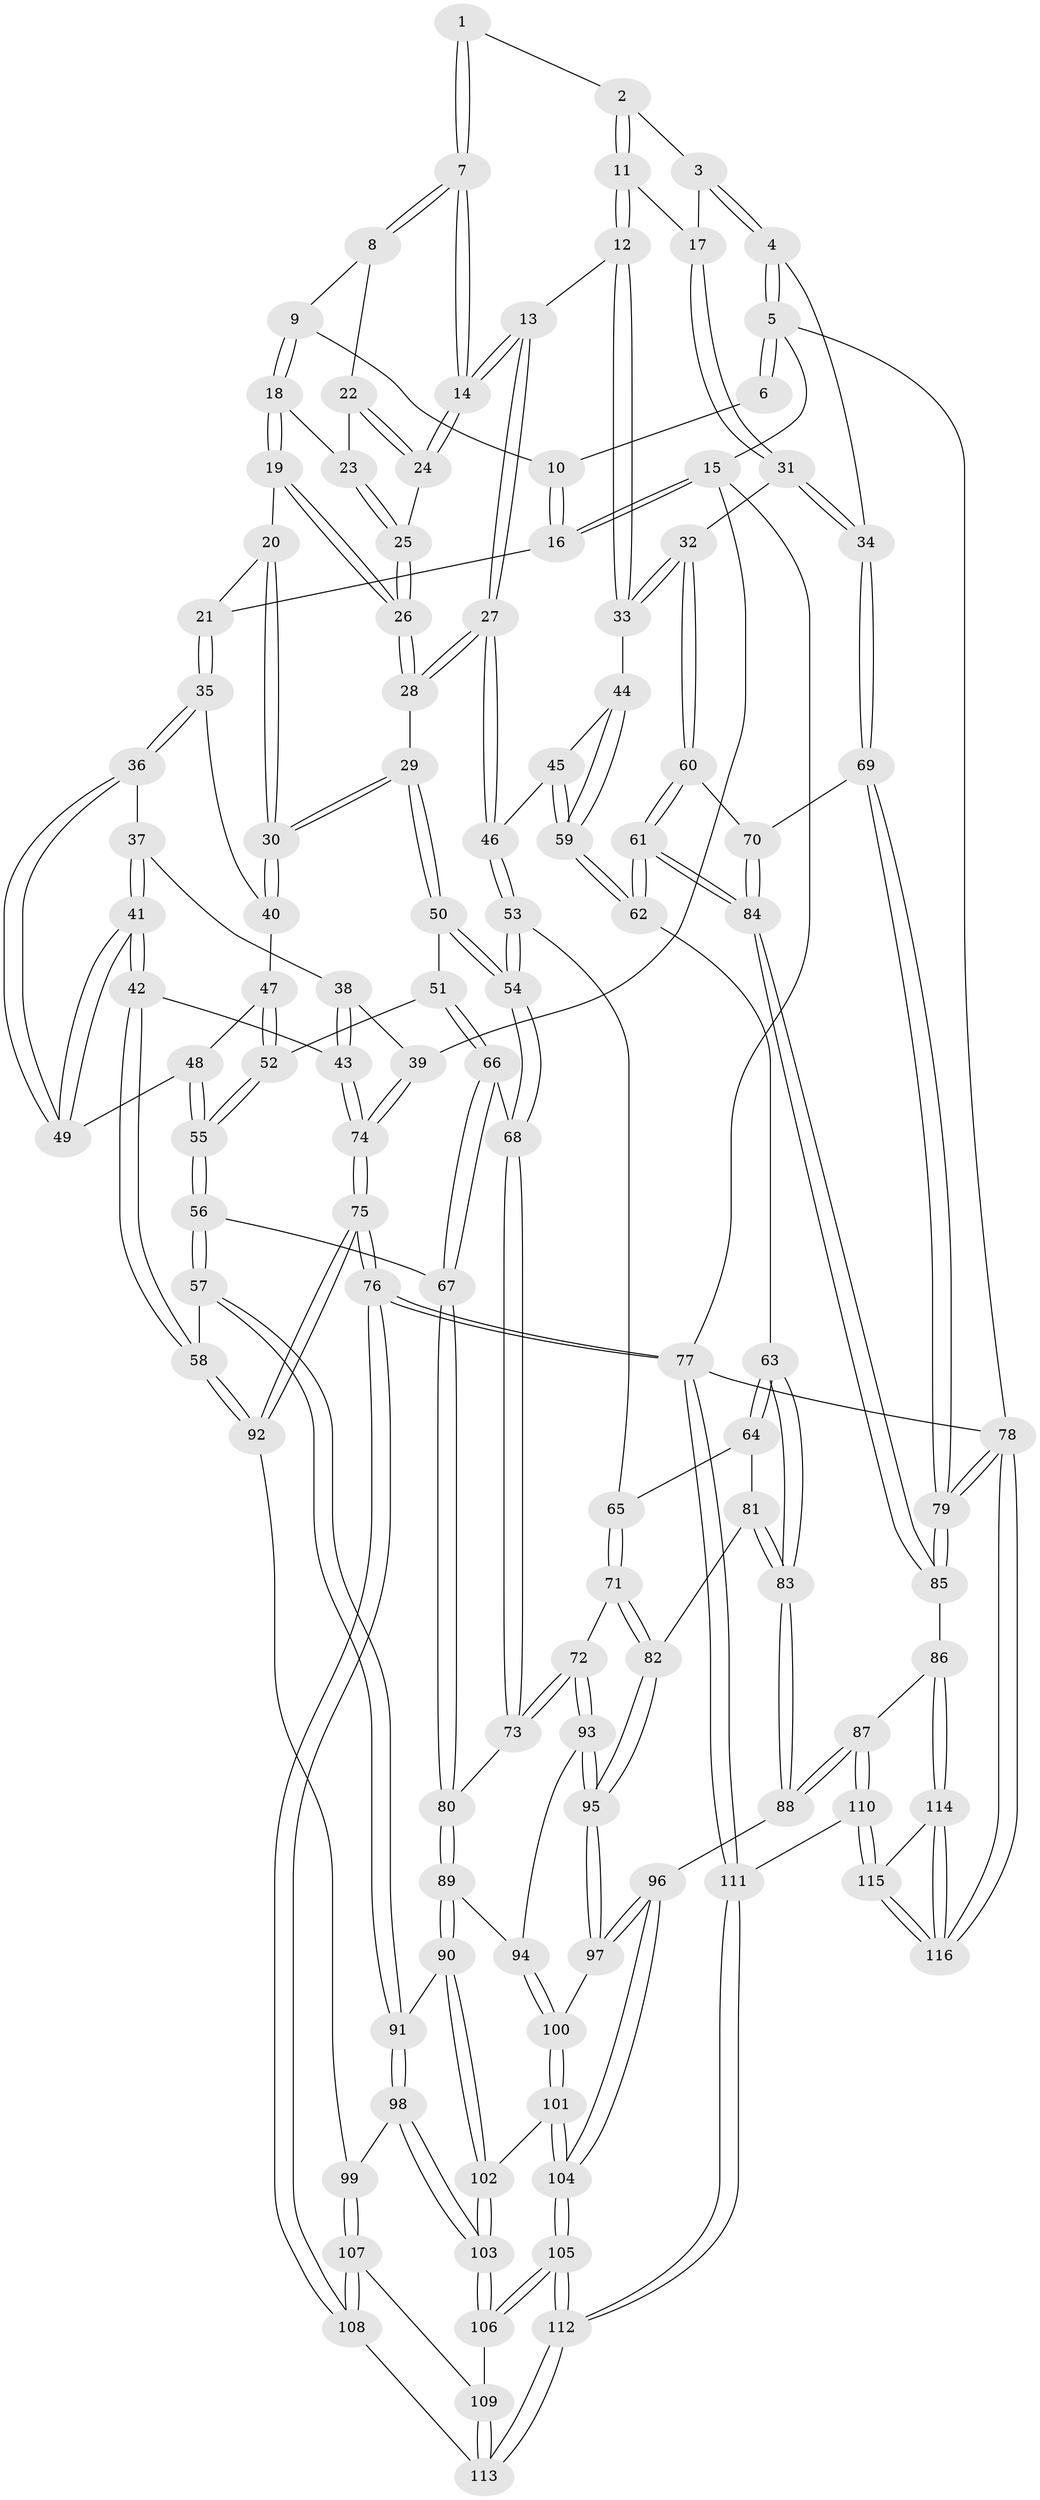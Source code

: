 // Generated by graph-tools (version 1.1) at 2025/27/03/09/25 03:27:05]
// undirected, 116 vertices, 287 edges
graph export_dot {
graph [start="1"]
  node [color=gray90,style=filled];
  1 [pos="+0.7443989698553636+0"];
  2 [pos="+0.8017186001807943+0"];
  3 [pos="+0.8864766511902746+0.04932324915454088"];
  4 [pos="+1+0.06897145319824698"];
  5 [pos="+1+0"];
  6 [pos="+0.7391716064622227+0"];
  7 [pos="+0.6869338637533267+0.03326977465865284"];
  8 [pos="+0.5842586170995684+0.05187962446896241"];
  9 [pos="+0.3611360109181604+0"];
  10 [pos="+0.33047883832244274+0"];
  11 [pos="+0.8225785744265043+0.17363762826324766"];
  12 [pos="+0.7460223222337427+0.20503437956112466"];
  13 [pos="+0.6988304401525498+0.20284745409953142"];
  14 [pos="+0.6831003989703672+0.1489077008206748"];
  15 [pos="+0+0"];
  16 [pos="+0+0"];
  17 [pos="+0.8789749583444739+0.170680483560156"];
  18 [pos="+0.377503695504056+0"];
  19 [pos="+0.3750737111305407+0.12776032531633738"];
  20 [pos="+0.34502421655195925+0.1724273580285186"];
  21 [pos="+0.18791142481388198+0.1678079698709063"];
  22 [pos="+0.5408306772506425+0.08254418026304332"];
  23 [pos="+0.5034624878550892+0.09136334228300011"];
  24 [pos="+0.6102395227843023+0.13568467416366237"];
  25 [pos="+0.5008663559474861+0.15036344248008143"];
  26 [pos="+0.4915892633281141+0.173094284051656"];
  27 [pos="+0.6362064368925681+0.291664626513252"];
  28 [pos="+0.49680970530924207+0.21481723720697946"];
  29 [pos="+0.39507886541662085+0.2816477156160648"];
  30 [pos="+0.3893294814637745+0.27724456756926097"];
  31 [pos="+0.9383240705014319+0.20094641811351785"];
  32 [pos="+0.8946066833125086+0.34513026863764296"];
  33 [pos="+0.8644944265405015+0.33794629653332164"];
  34 [pos="+1+0.07986231369471074"];
  35 [pos="+0.18827222640888258+0.17468419156699982"];
  36 [pos="+0.14123499749816096+0.28053100995092495"];
  37 [pos="+0.05913933733010586+0.2844600314809739"];
  38 [pos="+0.045866793901493653+0.28096462743007966"];
  39 [pos="+0+0"];
  40 [pos="+0.26784069451731446+0.2791693663903929"];
  41 [pos="+0.09315849461141644+0.4330772397512086"];
  42 [pos="+0.07493828388664381+0.4709389992868199"];
  43 [pos="+0.007343831485802462+0.468057027525879"];
  44 [pos="+0.8117940759644451+0.355721288669691"];
  45 [pos="+0.7428284909123941+0.3591422453492972"];
  46 [pos="+0.6359580285809556+0.29820928986222334"];
  47 [pos="+0.2591178731977315+0.31235349896845"];
  48 [pos="+0.18229630077823689+0.3467973776084857"];
  49 [pos="+0.15212120472949203+0.34227369812024416"];
  50 [pos="+0.40353417858623775+0.34642680185906555"];
  51 [pos="+0.40278481379500236+0.34713816187413393"];
  52 [pos="+0.2862241036966562+0.37896614210942803"];
  53 [pos="+0.6294531702019693+0.3115619298136328"];
  54 [pos="+0.4672516910806214+0.379563526002642"];
  55 [pos="+0.2620658509832843+0.41765453838031946"];
  56 [pos="+0.2529050575927359+0.4957569243828835"];
  57 [pos="+0.17576020426536057+0.5297807241733407"];
  58 [pos="+0.13525818969078568+0.5148388277736035"];
  59 [pos="+0.7695900322644782+0.4992290541719866"];
  60 [pos="+0.9541177478114786+0.43200686328794585"];
  61 [pos="+0.8265487514256062+0.5136191166053986"];
  62 [pos="+0.7697435200003718+0.5032284372537734"];
  63 [pos="+0.7665172052148473+0.5041420377845527"];
  64 [pos="+0.7066322007943286+0.495231462969866"];
  65 [pos="+0.6297413915496207+0.3337742061206658"];
  66 [pos="+0.35973837626604394+0.47109657186844467"];
  67 [pos="+0.3317633425798893+0.5137603697357506"];
  68 [pos="+0.48392622309742983+0.44929857270346313"];
  69 [pos="+1+0.45931730997596265"];
  70 [pos="+0.9991998073515883+0.44341449518892767"];
  71 [pos="+0.5490973496197549+0.526024427569502"];
  72 [pos="+0.5340124502251427+0.5227314256041753"];
  73 [pos="+0.5134445910863881+0.5066219767721329"];
  74 [pos="+0+0.4868698632972837"];
  75 [pos="+0+0.6444196568399108"];
  76 [pos="+0+1"];
  77 [pos="+0+1"];
  78 [pos="+1+1"];
  79 [pos="+1+0.8173309659432453"];
  80 [pos="+0.34102071946362333+0.5237474065917106"];
  81 [pos="+0.6520592585196762+0.5231711150420868"];
  82 [pos="+0.5592959507591673+0.5344622838221127"];
  83 [pos="+0.7059203492222457+0.6783717177614303"];
  84 [pos="+0.8767509860998096+0.7173620957924448"];
  85 [pos="+0.8796309424232718+0.7572364447126414"];
  86 [pos="+0.8648593936824618+0.7632018157230552"];
  87 [pos="+0.7162034821959792+0.7379025760385378"];
  88 [pos="+0.7009559896445285+0.7325135020099044"];
  89 [pos="+0.36133909553276455+0.5848199696123841"];
  90 [pos="+0.3146260833514897+0.6779926214753711"];
  91 [pos="+0.19901088385392715+0.6330995934791519"];
  92 [pos="+0.05245865198684626+0.6680727215383604"];
  93 [pos="+0.43901987989175156+0.61134407186382"];
  94 [pos="+0.43518618037405926+0.6142378992720645"];
  95 [pos="+0.5818558402911026+0.6559008662773794"];
  96 [pos="+0.6806063604213054+0.7345256939162743"];
  97 [pos="+0.5843718333601903+0.6658437544980331"];
  98 [pos="+0.1604597627153054+0.7067522303164812"];
  99 [pos="+0.13401121428325993+0.7402368204780325"];
  100 [pos="+0.45665443176984294+0.7157121313826721"];
  101 [pos="+0.4483673098226103+0.7282119160605278"];
  102 [pos="+0.3364313602647618+0.7321573634021887"];
  103 [pos="+0.3234390235212717+0.7542622484590151"];
  104 [pos="+0.5187405134318702+0.9154008726023387"];
  105 [pos="+0.488140616650844+1"];
  106 [pos="+0.30496098424150264+0.8036960491104183"];
  107 [pos="+0.12891271620949984+0.7922010490485053"];
  108 [pos="+0.02193461229838997+0.9420602492829501"];
  109 [pos="+0.29171849032687536+0.8082493337912"];
  110 [pos="+0.6774682160132376+1"];
  111 [pos="+0.4958866231060189+1"];
  112 [pos="+0.49016163735479507+1"];
  113 [pos="+0.23655132741535262+0.9100778801827192"];
  114 [pos="+0.8592705612862451+0.78131751286381"];
  115 [pos="+0.6965466508476282+1"];
  116 [pos="+1+1"];
  1 -- 2;
  1 -- 7;
  1 -- 7;
  2 -- 3;
  2 -- 11;
  2 -- 11;
  3 -- 4;
  3 -- 4;
  3 -- 17;
  4 -- 5;
  4 -- 5;
  4 -- 34;
  5 -- 6;
  5 -- 6;
  5 -- 15;
  5 -- 78;
  6 -- 10;
  7 -- 8;
  7 -- 8;
  7 -- 14;
  7 -- 14;
  8 -- 9;
  8 -- 22;
  9 -- 10;
  9 -- 18;
  9 -- 18;
  10 -- 16;
  10 -- 16;
  11 -- 12;
  11 -- 12;
  11 -- 17;
  12 -- 13;
  12 -- 33;
  12 -- 33;
  13 -- 14;
  13 -- 14;
  13 -- 27;
  13 -- 27;
  14 -- 24;
  14 -- 24;
  15 -- 16;
  15 -- 16;
  15 -- 39;
  15 -- 77;
  16 -- 21;
  17 -- 31;
  17 -- 31;
  18 -- 19;
  18 -- 19;
  18 -- 23;
  19 -- 20;
  19 -- 26;
  19 -- 26;
  20 -- 21;
  20 -- 30;
  20 -- 30;
  21 -- 35;
  21 -- 35;
  22 -- 23;
  22 -- 24;
  22 -- 24;
  23 -- 25;
  23 -- 25;
  24 -- 25;
  25 -- 26;
  25 -- 26;
  26 -- 28;
  26 -- 28;
  27 -- 28;
  27 -- 28;
  27 -- 46;
  27 -- 46;
  28 -- 29;
  29 -- 30;
  29 -- 30;
  29 -- 50;
  29 -- 50;
  30 -- 40;
  30 -- 40;
  31 -- 32;
  31 -- 34;
  31 -- 34;
  32 -- 33;
  32 -- 33;
  32 -- 60;
  32 -- 60;
  33 -- 44;
  34 -- 69;
  34 -- 69;
  35 -- 36;
  35 -- 36;
  35 -- 40;
  36 -- 37;
  36 -- 49;
  36 -- 49;
  37 -- 38;
  37 -- 41;
  37 -- 41;
  38 -- 39;
  38 -- 43;
  38 -- 43;
  39 -- 74;
  39 -- 74;
  40 -- 47;
  41 -- 42;
  41 -- 42;
  41 -- 49;
  41 -- 49;
  42 -- 43;
  42 -- 58;
  42 -- 58;
  43 -- 74;
  43 -- 74;
  44 -- 45;
  44 -- 59;
  44 -- 59;
  45 -- 46;
  45 -- 59;
  45 -- 59;
  46 -- 53;
  46 -- 53;
  47 -- 48;
  47 -- 52;
  47 -- 52;
  48 -- 49;
  48 -- 55;
  48 -- 55;
  50 -- 51;
  50 -- 54;
  50 -- 54;
  51 -- 52;
  51 -- 66;
  51 -- 66;
  52 -- 55;
  52 -- 55;
  53 -- 54;
  53 -- 54;
  53 -- 65;
  54 -- 68;
  54 -- 68;
  55 -- 56;
  55 -- 56;
  56 -- 57;
  56 -- 57;
  56 -- 67;
  57 -- 58;
  57 -- 91;
  57 -- 91;
  58 -- 92;
  58 -- 92;
  59 -- 62;
  59 -- 62;
  60 -- 61;
  60 -- 61;
  60 -- 70;
  61 -- 62;
  61 -- 62;
  61 -- 84;
  61 -- 84;
  62 -- 63;
  63 -- 64;
  63 -- 64;
  63 -- 83;
  63 -- 83;
  64 -- 65;
  64 -- 81;
  65 -- 71;
  65 -- 71;
  66 -- 67;
  66 -- 67;
  66 -- 68;
  67 -- 80;
  67 -- 80;
  68 -- 73;
  68 -- 73;
  69 -- 70;
  69 -- 79;
  69 -- 79;
  70 -- 84;
  70 -- 84;
  71 -- 72;
  71 -- 82;
  71 -- 82;
  72 -- 73;
  72 -- 73;
  72 -- 93;
  72 -- 93;
  73 -- 80;
  74 -- 75;
  74 -- 75;
  75 -- 76;
  75 -- 76;
  75 -- 92;
  75 -- 92;
  76 -- 77;
  76 -- 77;
  76 -- 108;
  76 -- 108;
  77 -- 111;
  77 -- 111;
  77 -- 78;
  78 -- 79;
  78 -- 79;
  78 -- 116;
  78 -- 116;
  79 -- 85;
  79 -- 85;
  80 -- 89;
  80 -- 89;
  81 -- 82;
  81 -- 83;
  81 -- 83;
  82 -- 95;
  82 -- 95;
  83 -- 88;
  83 -- 88;
  84 -- 85;
  84 -- 85;
  85 -- 86;
  86 -- 87;
  86 -- 114;
  86 -- 114;
  87 -- 88;
  87 -- 88;
  87 -- 110;
  87 -- 110;
  88 -- 96;
  89 -- 90;
  89 -- 90;
  89 -- 94;
  90 -- 91;
  90 -- 102;
  90 -- 102;
  91 -- 98;
  91 -- 98;
  92 -- 99;
  93 -- 94;
  93 -- 95;
  93 -- 95;
  94 -- 100;
  94 -- 100;
  95 -- 97;
  95 -- 97;
  96 -- 97;
  96 -- 97;
  96 -- 104;
  96 -- 104;
  97 -- 100;
  98 -- 99;
  98 -- 103;
  98 -- 103;
  99 -- 107;
  99 -- 107;
  100 -- 101;
  100 -- 101;
  101 -- 102;
  101 -- 104;
  101 -- 104;
  102 -- 103;
  102 -- 103;
  103 -- 106;
  103 -- 106;
  104 -- 105;
  104 -- 105;
  105 -- 106;
  105 -- 106;
  105 -- 112;
  105 -- 112;
  106 -- 109;
  107 -- 108;
  107 -- 108;
  107 -- 109;
  108 -- 113;
  109 -- 113;
  109 -- 113;
  110 -- 111;
  110 -- 115;
  110 -- 115;
  111 -- 112;
  111 -- 112;
  112 -- 113;
  112 -- 113;
  114 -- 115;
  114 -- 116;
  114 -- 116;
  115 -- 116;
  115 -- 116;
}
